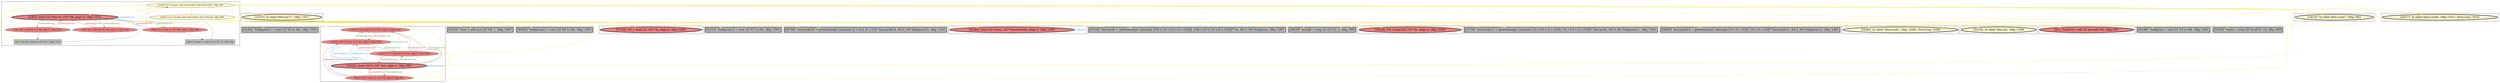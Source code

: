 
digraph G {



node577->node580 [style=solid,color=gold,label="C",penwidth=1.0,fontcolor=gold ]
node577->node576 [style=solid,color=gold,label="C",penwidth=1.0,fontcolor=gold ]
node581->node595 [style=solid,color=gold,label="C",penwidth=1.0,fontcolor=gold ]
node577->node568 [style=solid,color=gold,label="C",penwidth=1.0,fontcolor=gold ]
node581->node593 [style=solid,color=gold,label="C",penwidth=1.0,fontcolor=gold ]
node594->node590 [style=solid,color=forestgreen,label="T|indep|all|Const",penwidth=1.0,fontcolor=forestgreen ]
node581->node574 [style=solid,color=gold,label="C",penwidth=1.0,fontcolor=gold ]
node581->node586 [style=solid,color=gold,label="C",penwidth=1.0,fontcolor=gold ]
node592->node591 [style=solid,color=forestgreen,label="T|indep|all|Const",penwidth=1.0,fontcolor=forestgreen ]
node592->node590 [style=solid,color=forestgreen,label="T|indep|all|Const",penwidth=1.0,fontcolor=forestgreen ]
node591->node592 [style=solid,color=firebrick3,label="A|indep|all|Const",penwidth=1.0,fontcolor=firebrick3 ]
node579->node580 [style=solid,color=firebrick3,label="A|indep|all|Const",penwidth=1.0,fontcolor=firebrick3 ]
node576->node580 [style=solid,color=firebrick3,label="A|indep|all|Const",penwidth=1.0,fontcolor=firebrick3 ]
node580->node579 [style=solid,color=forestgreen,label="T|indep|all|Const",penwidth=1.0,fontcolor=forestgreen ]
node580->node576 [style=solid,color=forestgreen,label="T|indep|all|Const",penwidth=1.0,fontcolor=forestgreen ]
node577->node585 [style=solid,color=gold,label="C",penwidth=1.0,fontcolor=gold ]
node593->node592 [style=solid,color=firebrick3,label="A|indep|all|Const",penwidth=1.0,fontcolor=firebrick3 ]
node592->node594 [style=solid,color=dodgerblue,label="O|indep|all|Const",penwidth=1.0,fontcolor=dodgerblue ]
node581->node575 [style=solid,color=gold,label="C",penwidth=1.0,fontcolor=gold ]
node581->node572 [style=solid,color=gold,label="C",penwidth=1.0,fontcolor=gold ]
node581->node587 [style=solid,color=gold,label="C",penwidth=1.0,fontcolor=gold ]
node581->node589 [style=solid,color=gold,label="C",penwidth=1.0,fontcolor=gold ]
node581->node573 [style=solid,color=gold,label="C",penwidth=1.0,fontcolor=gold ]
node581->node570 [style=solid,color=gold,label="C",penwidth=1.0,fontcolor=gold ]
node577->node583 [style=solid,color=gold,label="C",penwidth=1.0,fontcolor=gold ]
node580->node583 [style=solid,color=forestgreen,label="T|indep|all|Const",penwidth=1.0,fontcolor=forestgreen ]
node577->node590 [style=solid,color=gold,label="C",penwidth=1.0,fontcolor=gold ]
node581->node598 [style=solid,color=gold,label="C",penwidth=1.0,fontcolor=gold ]
node581->node597 [style=solid,color=gold,label="C",penwidth=1.0,fontcolor=gold ]
node577->node578 [style=solid,color=gold,label="C",penwidth=1.0,fontcolor=gold ]
node581->node596 [style=solid,color=gold,label="C",penwidth=1.0,fontcolor=gold ]
node594->node594 [style=solid,color=dodgerblue,label="O|dep|all|Const",penwidth=1.0,fontcolor=dodgerblue ]
node577->node581 [style=solid,color=gold,label="C",penwidth=1.0,fontcolor=gold ]
node581->node584 [style=solid,color=gold,label="C",penwidth=1.0,fontcolor=gold ]
node590->node594 [style=solid,color=firebrick3,label="A|indep|all|Const",penwidth=1.0,fontcolor=firebrick3 ]
node581->node599 [style=solid,color=gold,label="C",penwidth=1.0,fontcolor=gold ]
node594->node593 [style=solid,color=forestgreen,label="T|indep|all|Const",penwidth=1.0,fontcolor=forestgreen ]
node581->node567 [style=solid,color=gold,label="C",penwidth=1.0,fontcolor=gold ]
node581->node590 [style=solid,color=gold,label="C",penwidth=1.0,fontcolor=gold ]
node581->node594 [style=solid,color=gold,label="C",penwidth=1.0,fontcolor=gold ]
node590->node592 [style=solid,color=firebrick3,label="A|indep|all|Const",penwidth=1.0,fontcolor=firebrick3 ]
node592->node593 [style=solid,color=forestgreen,label="T|indep|all|Const",penwidth=1.0,fontcolor=forestgreen ]
node594->node592 [style=solid,color=dodgerblue,label="O|indep|all|Const",penwidth=1.0,fontcolor=dodgerblue ]
node592->node592 [style=solid,color=dodgerblue,label="O|dep|all|Const",penwidth=1.0,fontcolor=dodgerblue ]
node581->node591 [style=solid,color=gold,label="C",penwidth=1.0,fontcolor=gold ]
node577->node582 [style=solid,color=gold,label="C",penwidth=1.0,fontcolor=gold ]
node577->node592 [style=solid,color=gold,label="C",penwidth=1.0,fontcolor=gold ]
node593->node594 [style=solid,color=firebrick3,label="A|indep|all|Const",penwidth=1.0,fontcolor=firebrick3 ]
node576->node578 [style=solid,color=black,label="",penwidth=0.5,fontcolor=black ]
node581->node588 [style=solid,color=gold,label="C",penwidth=1.0,fontcolor=gold ]
node577->node577 [style=solid,color=gold,label="C",penwidth=1.0,fontcolor=gold ]
node581->node579 [style=solid,color=gold,label="C",penwidth=1.0,fontcolor=gold ]
node589->node589 [style=solid,color=dodgerblue,label="O|dep|all",penwidth=1.0,fontcolor=dodgerblue ]
node581->node571 [style=solid,color=gold,label="C",penwidth=1.0,fontcolor=gold ]
node580->node580 [style=solid,color=dodgerblue,label="O|dep|all|Const",penwidth=1.0,fontcolor=dodgerblue ]
node577->node570 [style=solid,color=gold,label="C",penwidth=1.0,fontcolor=gold ]
node594->node591 [style=solid,color=forestgreen,label="T|indep|all|Const",penwidth=1.0,fontcolor=forestgreen ]
node582->node577 [style=solid,color=black,label="",penwidth=0.5,fontcolor=black ]
node578->node580 [style=solid,color=black,label="",penwidth=0.5,fontcolor=black ]
node591->node594 [style=solid,color=firebrick3,label="A|indep|all|Const",penwidth=1.0,fontcolor=firebrick3 ]
node577->node569 [style=solid,color=gold,label="C",penwidth=1.0,fontcolor=gold ]
node581->node581 [style=solid,color=gold,label="C",penwidth=1.0,fontcolor=gold ]
node583->node580 [style=solid,color=firebrick3,label="A|indep|all|Const",penwidth=1.0,fontcolor=firebrick3 ]
node583->node582 [style=solid,color=black,label="",penwidth=0.5,fontcolor=black ]


subgraph cluster20 {


node598 [penwidth=3.0,fontsize=20,fillcolor=lightcoral,label="[35/36]  %4 = load i32, i32* %i, align 4, !dbg !1000",shape=ellipse,style=filled ]



}

subgraph cluster18 {


node596 [penwidth=3.0,fontsize=20,fillcolor=grey,label="[39/40]  %arrayidx14 = getelementptr inbounds [10 x [5 x i32]], [10 x [5 x i32]]* %arrayidx12, i64 0, i64 %idxprom13, !dbg !1001",shape=rectangle,style=filled ]



}

subgraph cluster16 {


node594 [fillcolor=lightcoral,label="[15/22]  store i32 %inc, i32* %m, align 4, !dbg !1007",shape=ellipse,style=filled ]
node592 [penwidth=3.0,fontsize=20,fillcolor=lightcoral,label="[14/23]  store i32 0, i32* %m, align 4, !dbg !991",shape=ellipse,style=filled ]
node593 [fillcolor=lightcoral,label="[18/19]  %8 = load i32, i32* %m, align 4, !dbg !1007",shape=ellipse,style=filled ]
node590 [fillcolor=lightcoral,label="[20/21]  %3 = load i32, i32* %m, align 4, !dbg !993",shape=ellipse,style=filled ]
node591 [fillcolor=lightcoral,label="[16/17]  %7 = load i32, i32* %m, align 4, !dbg !1004",shape=ellipse,style=filled ]



}

subgraph cluster17 {


node595 [penwidth=3.0,fontsize=20,fillcolor=grey,label="[41/42]  %idxprom11 = sext i32 %5 to i64, !dbg !1001",shape=rectangle,style=filled ]



}

subgraph cluster4 {


node571 [penwidth=3.0,fontsize=20,fillcolor=grey,label="[53/54]  %rem = srem i32 %call10, 10, !dbg !999",shape=rectangle,style=filled ]



}

subgraph cluster3 {


node570 [penwidth=3.0,fontsize=20,fillcolor=grey,label="[28/29]  %cmp8 = icmp slt i32 %3, 5, !dbg !995",shape=rectangle,style=filled ]



}

subgraph cluster2 {


node569 [penwidth=3.0,fontsize=20,fillcolor=lemonchiffon,label="[26/27]  br label %for.cond4, !dbg !1013, !llvm.loop !1014",shape=ellipse,style=filled ]



}

subgraph cluster1 {


node568 [penwidth=3.0,fontsize=20,fillcolor=lemonchiffon,label="[12/13]  br label %for.inc17, !dbg !1011",shape=ellipse,style=filled ]



}

subgraph cluster12 {


node586 [penwidth=3.0,fontsize=20,fillcolor=grey,label="[49/50]  %idxprom13 = sext i32 %6 to i64, !dbg !1001",shape=rectangle,style=filled ]



}

subgraph cluster5 {


node572 [penwidth=3.0,fontsize=20,fillcolor=grey,label="[51/52]  %idxprom15 = sext i32 %7 to i64, !dbg !1001",shape=rectangle,style=filled ]



}

subgraph cluster0 {


node567 [penwidth=3.0,fontsize=20,fillcolor=lightcoral,label="[0/1]  %call10 = call i32 @rand() #3, !dbg !997",shape=ellipse,style=filled ]



}

subgraph cluster6 {


node573 [penwidth=3.0,fontsize=20,fillcolor=grey,label="[55/56]  %arrayidx = getelementptr inbounds [100 x [10 x [10 x [5 x i32]]]], [100 x [10 x [10 x [5 x i32]]]]* %a, i64 0, i64 %idxprom, !dbg !1001",shape=rectangle,style=filled ]



}

subgraph cluster14 {


node588 [penwidth=3.0,fontsize=20,fillcolor=grey,label="[45/46]  %idxprom = sext i32 %4 to i64, !dbg !1001",shape=rectangle,style=filled ]



}

subgraph cluster7 {


node574 [penwidth=3.0,fontsize=20,fillcolor=grey,label="[31/32]  %inc = add nsw i32 %8, 1, !dbg !1007",shape=rectangle,style=filled ]



}

subgraph cluster8 {


node575 [penwidth=3.0,fontsize=20,fillcolor=lightcoral,label="[57/58]  %5 = load i32, i32* %j, align 4, !dbg !1002",shape=ellipse,style=filled ]



}

subgraph cluster21 {


node599 [penwidth=3.0,fontsize=20,fillcolor=lemonchiffon,label="[33/34]  br label %for.inc, !dbg !1006",shape=ellipse,style=filled ]



}

subgraph cluster9 {


node582 [fillcolor=grey,label="[10/63]  %cmp5 = icmp slt i32 %2, 10, !dbg !986",shape=rectangle,style=filled ]
node577 [fillcolor=lemonchiffon,label="[11/62]  br i1 %cmp5, label %for.body6, label %for.end19, !dbg !987",shape=ellipse,style=filled ]
node578 [fillcolor=grey,label="[4/5]  %inc18 = add nsw i32 %9, 1, !dbg !1012",shape=rectangle,style=filled ]
node583 [fillcolor=lightcoral,label="[9/64]  %2 = load i32, i32* %k, align 4, !dbg !984",shape=ellipse,style=filled ]
node576 [fillcolor=lightcoral,label="[3/6]  %9 = load i32, i32* %k, align 4, !dbg !1012",shape=ellipse,style=filled ]
node580 [penwidth=3.0,fontsize=20,fillcolor=lightcoral,label="[2/65]  store i32 %inc18, i32* %k, align 4, !dbg !1012",shape=ellipse,style=filled ]
node579 [fillcolor=lightcoral,label="[7/8]  %6 = load i32, i32* %k, align 4, !dbg !1003",shape=ellipse,style=filled ]
node581 [fillcolor=lemonchiffon,label="[30/61]  br i1 %cmp8, label %for.body9, label %for.end, !dbg !996",shape=ellipse,style=filled ]



}

subgraph cluster19 {


node597 [penwidth=3.0,fontsize=20,fillcolor=grey,label="[37/38]  %arrayidx12 = getelementptr inbounds [10 x [10 x [5 x i32]]], [10 x [10 x [5 x i32]]]* %arrayidx, i64 0, i64 %idxprom11, !dbg !1001",shape=rectangle,style=filled ]



}

subgraph cluster10 {


node584 [penwidth=3.0,fontsize=20,fillcolor=lemonchiffon,label="[59/60]  br label %for.cond7, !dbg !1008, !llvm.loop !1009",shape=ellipse,style=filled ]



}

subgraph cluster11 {


node585 [penwidth=3.0,fontsize=20,fillcolor=lemonchiffon,label="[24/25]  br label %for.cond7, !dbg !992",shape=ellipse,style=filled ]



}

subgraph cluster13 {


node587 [penwidth=3.0,fontsize=20,fillcolor=grey,label="[47/48]  %arrayidx16 = getelementptr inbounds [5 x i32], [5 x i32]* %arrayidx14, i64 0, i64 %idxprom15, !dbg !1001",shape=rectangle,style=filled ]



}

subgraph cluster15 {


node589 [penwidth=3.0,fontsize=20,fillcolor=lightcoral,label="[43/44]  store i32 %rem, i32* %arrayidx16, align 4, !dbg !1005",shape=ellipse,style=filled ]



}

}
